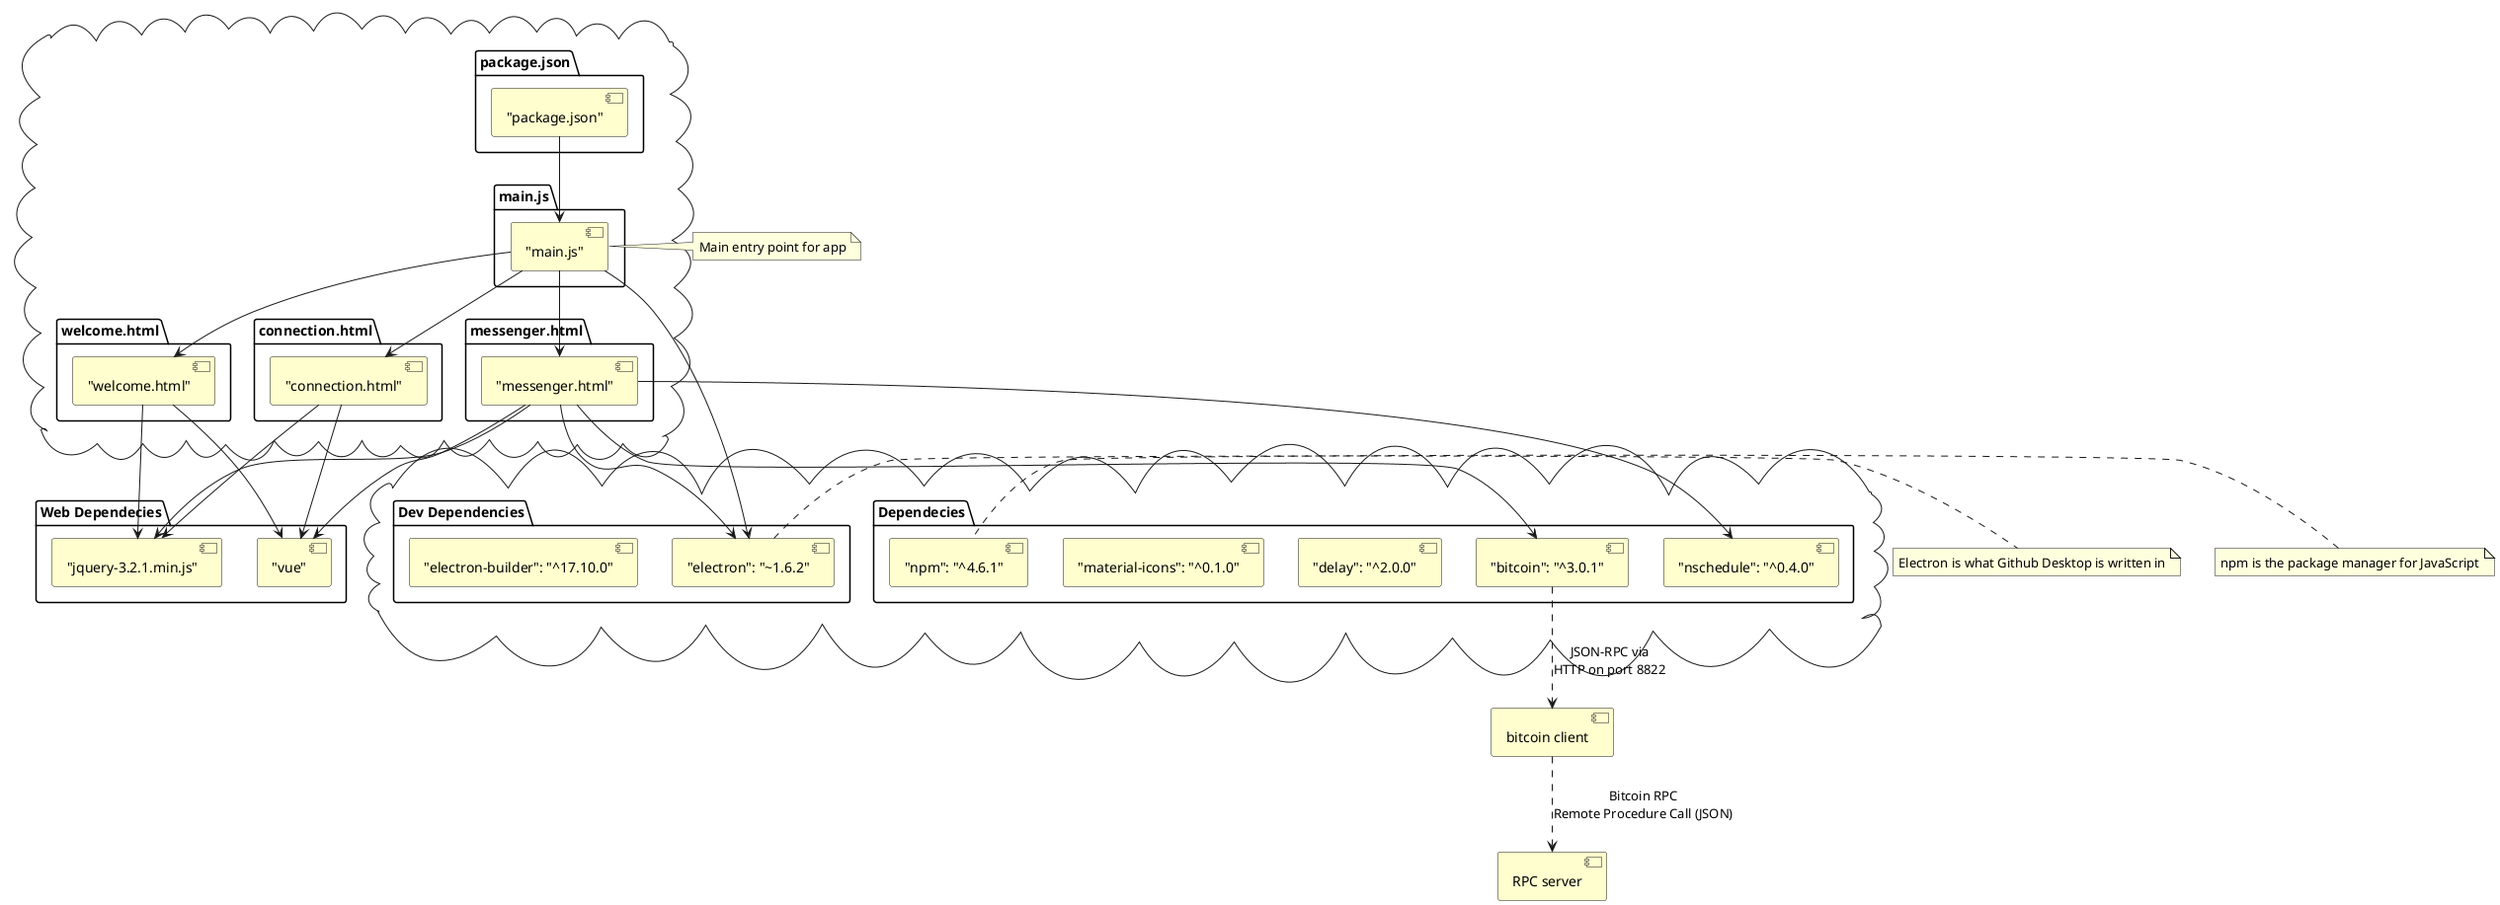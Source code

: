 @startuml

skinparam component {
  Style uml2
  BackgroundColor #FEFECE
}

cloud {
  folder "Dependecies" {
    ["bitcoin": "^3.0.1"]         as bitcoin
    ["delay": "^2.0.0"]           as delay
    ["material-icons": "^0.1.0"]  as material_icons
    ["npm": "^4.6.1"]             as npm
    ["nschedule": "^0.4.0"]       as nschedule
  }

  folder "Dev Dependencies" {
    ["electron": "~1.6.2"]            as electron
    ["electron-builder": "^17.10.0"]  as electron_builder
  }
}

cloud {
  folder "package.json" {
    ["package.json"] as packagejson
  }
  folder "main.js" {
    ["main.js"] as mainjs
  }
  folder "welcome.html" {
    ["welcome.html"] as welcomehtml
  }
  folder "messenger.html" {
    ["messenger.html"] as messengerhtml
  }
  folder "connection.html" {
    ["connection.html"] as connectionhtml
  }
}

folder "Web Dependecies" {
  ["jquery-3.2.1.min.js"] as jquery
  ["vue"] as vue
}

[packagejson]       --> [mainjs]

[mainjs]            --> [welcomehtml]
[mainjs]            --> [connectionhtml]
[mainjs]            --> [messengerhtml]

[mainjs]            --> [electron]
[messengerhtml]     --> [electron]

[welcomehtml]       --> [vue]
[welcomehtml]       --> [jquery]

[messengerhtml]     --> [bitcoin]
[messengerhtml]     --> [nschedule]
[messengerhtml]     --> [vue]
[messengerhtml]     --> [jquery]


[connectionhtml]    --> [vue]
[connectionhtml]    --> [jquery]

[bitcoin]           ..> [bitcoin client] : "JSON-RPC via\nHTTP on port 8822"
[bitcoin client]    ..> [RPC server] : Bitcoin RPC\nRemote Procedure Call (JSON)

note right of (mainjs)
  Main entry point for app
end note

note right of (electron)
  Electron is what Github Desktop is written in
end note

note left of (npm)
  npm is the package manager for JavaScript
end note

@enduml
